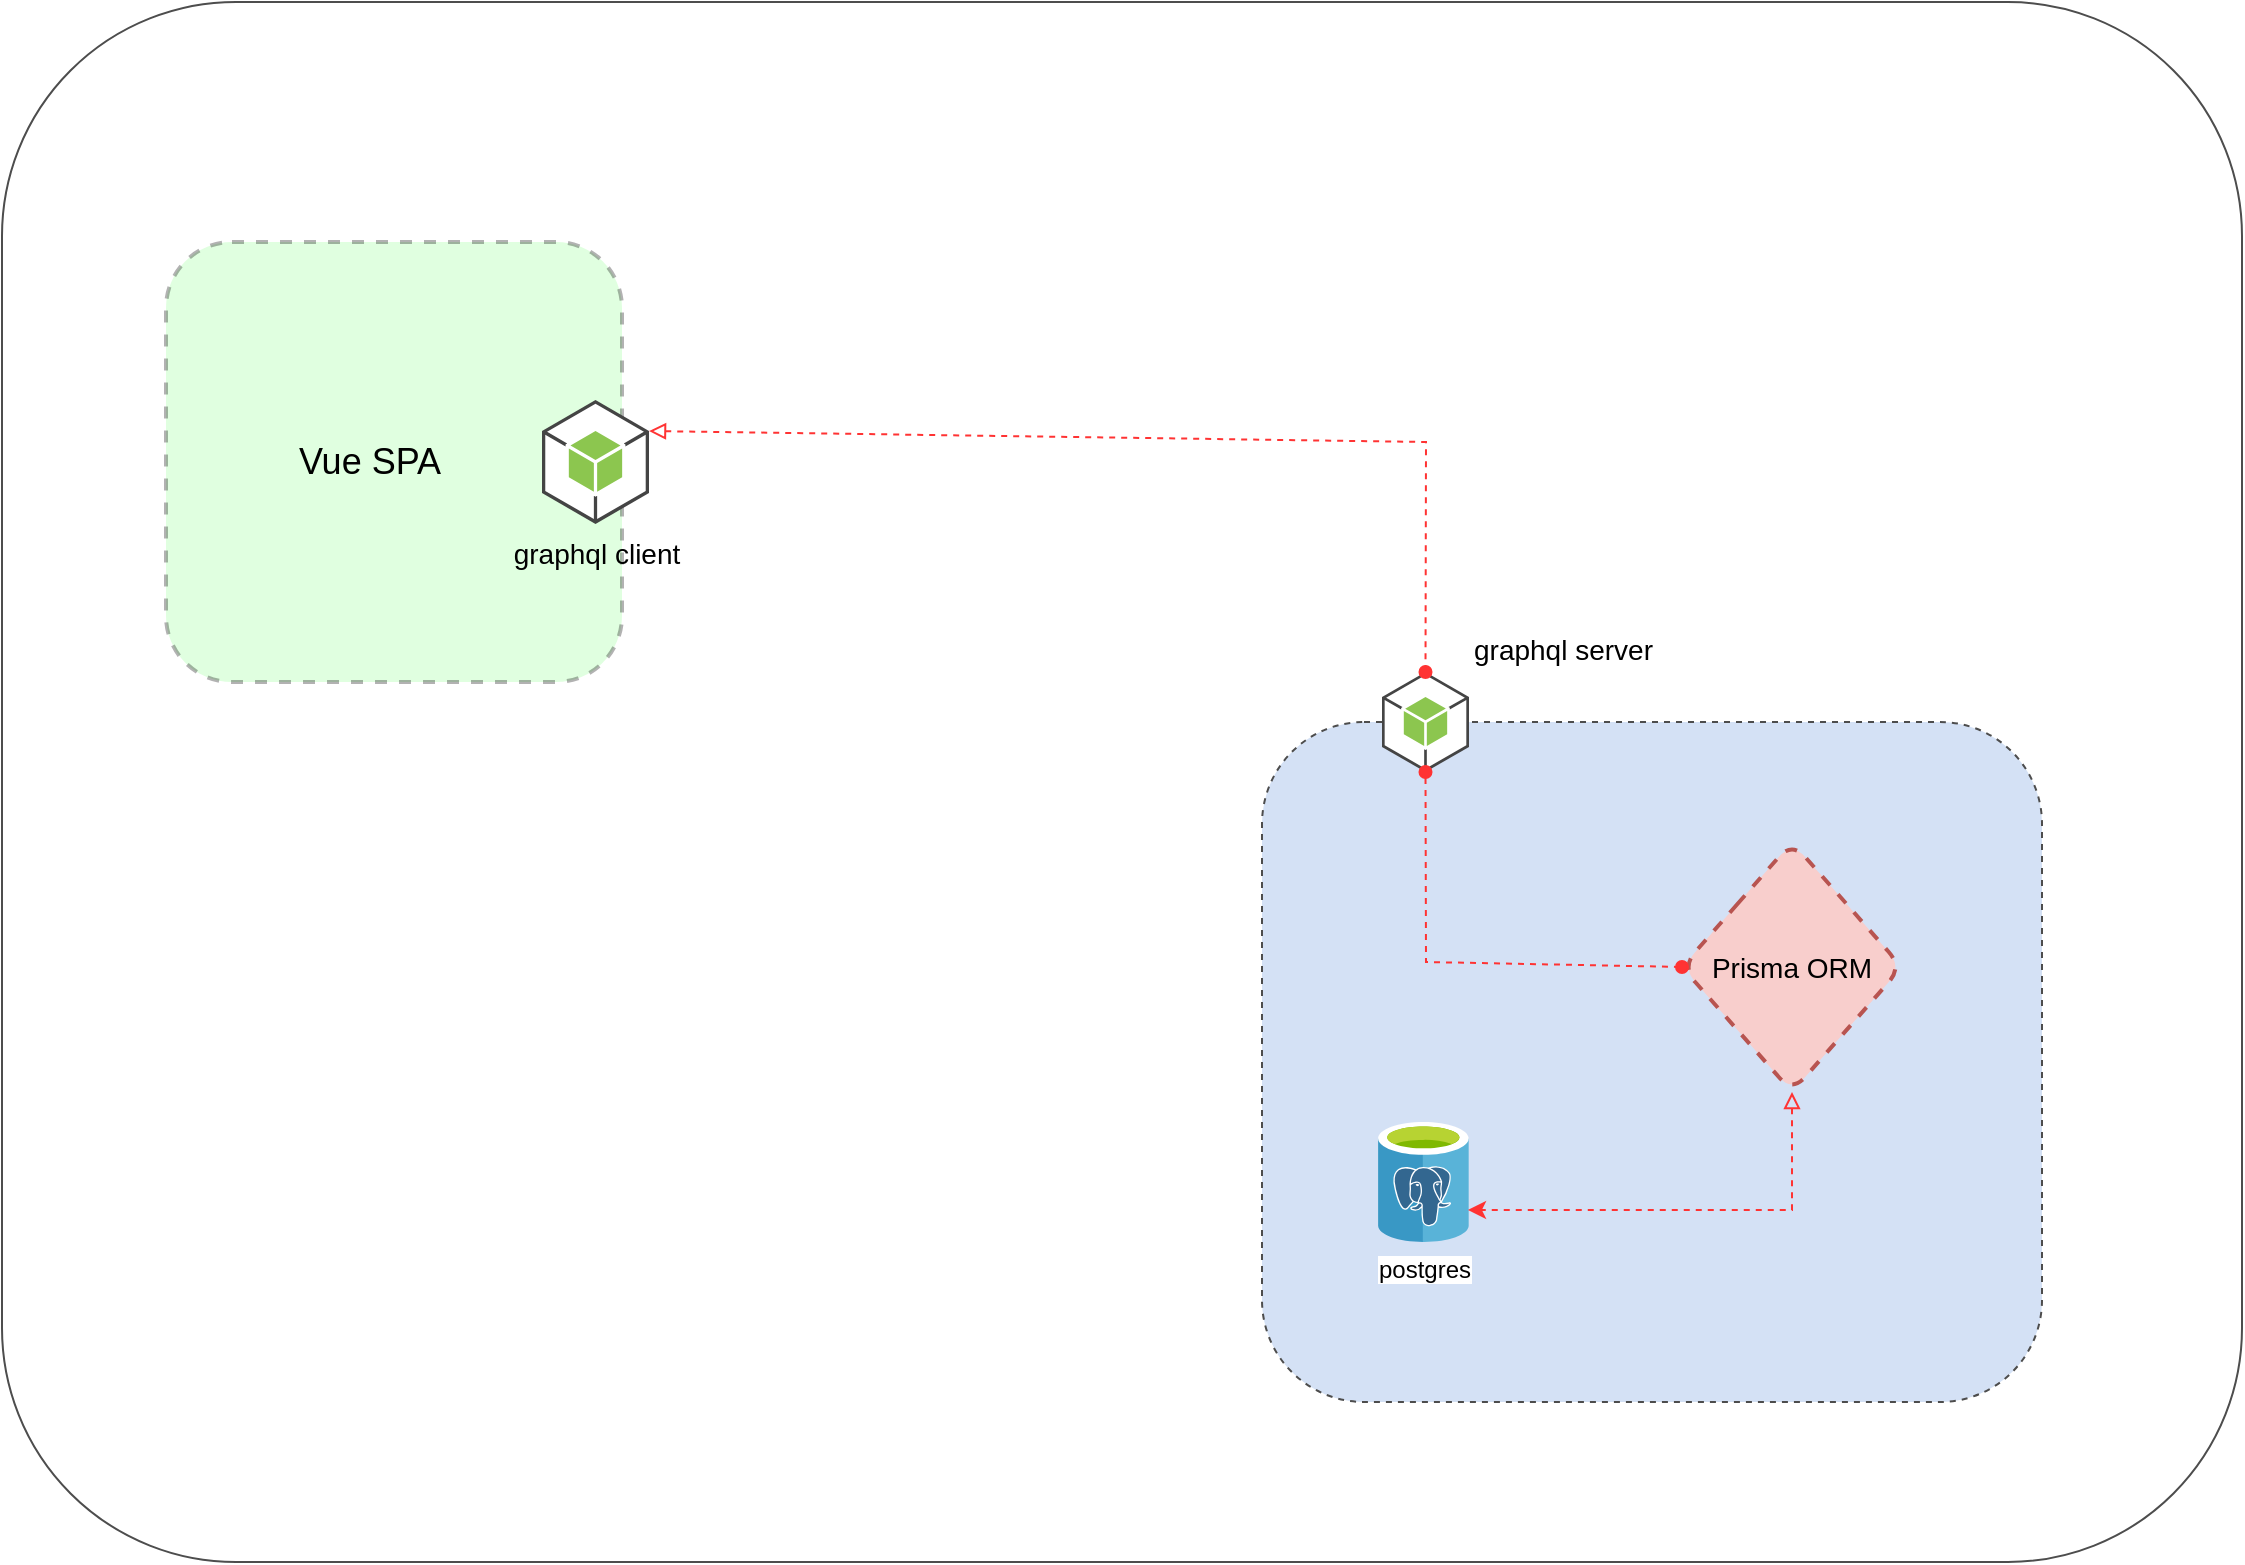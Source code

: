 <mxfile version="16.1.0" type="github">
  <diagram id="2nRTF35AbNt7cTX_kk0p" name="Page-1">
    <mxGraphModel dx="1226" dy="1127" grid="1" gridSize="10" guides="1" tooltips="1" connect="1" arrows="1" fold="1" page="1" pageScale="1" pageWidth="1100" pageHeight="850" math="0" shadow="0">
      <root>
        <mxCell id="0" />
        <mxCell id="1" parent="0" />
        <mxCell id="AaYpdbVLlJn5n-UPVtwZ-12" value="" style="rounded=1;whiteSpace=wrap;html=1;fontSize=18;strokeColor=#4D4D4D;fillColor=#FFFFFF;" vertex="1" parent="1">
          <mxGeometry y="40" width="1120" height="780" as="geometry" />
        </mxCell>
        <mxCell id="AaYpdbVLlJn5n-UPVtwZ-1" value="" style="rounded=1;whiteSpace=wrap;html=1;fillColor=#99FF99;strokeColor=#000000;opacity=30;strokeWidth=2;dashed=1;" vertex="1" parent="1">
          <mxGeometry x="82" y="160" width="228" height="220" as="geometry" />
        </mxCell>
        <mxCell id="AaYpdbVLlJn5n-UPVtwZ-2" value="" style="shape=image;html=1;verticalAlign=top;verticalLabelPosition=bottom;labelBackgroundColor=#ffffff;imageAspect=0;aspect=fixed;image=https://cdn0.iconfinder.com/data/icons/font-awesome-brands-vol-2/512/vuejs-128.png" vertex="1" parent="1">
          <mxGeometry x="100" y="180" width="38" height="38" as="geometry" />
        </mxCell>
        <mxCell id="AaYpdbVLlJn5n-UPVtwZ-3" value="&lt;font style=&quot;font-size: 18px&quot;&gt;Vue SPA&lt;/font&gt;" style="text;html=1;strokeColor=none;fillColor=none;align=center;verticalAlign=middle;whiteSpace=wrap;rounded=0;" vertex="1" parent="1">
          <mxGeometry x="138" y="250" width="92" height="40" as="geometry" />
        </mxCell>
        <mxCell id="AaYpdbVLlJn5n-UPVtwZ-23" value="" style="rounded=1;whiteSpace=wrap;html=1;dashed=1;fontSize=14;strokeColor=#4D4D4D;fillColor=#D4E1F5;" vertex="1" parent="1">
          <mxGeometry x="630" y="400" width="390" height="340" as="geometry" />
        </mxCell>
        <mxCell id="AaYpdbVLlJn5n-UPVtwZ-13" value="postgres" style="sketch=0;aspect=fixed;html=1;points=[];align=center;image;fontSize=12;image=img/lib/mscae/Azure_Database_for_PostgreSQL_servers.svg;strokeColor=#4D4D4D;fillColor=#FFFFFF;" vertex="1" parent="1">
          <mxGeometry x="687.9" y="600" width="45.6" height="60" as="geometry" />
        </mxCell>
        <mxCell id="AaYpdbVLlJn5n-UPVtwZ-24" value="graphql server" style="outlineConnect=0;dashed=0;verticalLabelPosition=top;verticalAlign=bottom;align=left;html=1;shape=mxgraph.aws3.android;fillColor=#8CC64F;gradientColor=none;fontSize=14;strokeColor=#4D4D4D;labelPosition=right;" vertex="1" parent="1">
          <mxGeometry x="690" y="375" width="43.5" height="50" as="geometry" />
        </mxCell>
        <mxCell id="AaYpdbVLlJn5n-UPVtwZ-29" value="&lt;div align=&quot;center&quot;&gt;&lt;span style=&quot;background-color: transparent&quot;&gt;graphql client&lt;/span&gt;&lt;/div&gt;" style="outlineConnect=0;dashed=0;verticalLabelPosition=bottom;verticalAlign=top;align=center;html=1;shape=mxgraph.aws3.android;fillColor=#8CC64F;gradientColor=none;rounded=1;fontSize=14;strokeColor=#4D4D4D;strokeWidth=2;" vertex="1" parent="1">
          <mxGeometry x="270" y="239" width="53.5" height="62" as="geometry" />
        </mxCell>
        <mxCell id="AaYpdbVLlJn5n-UPVtwZ-32" value="&lt;font style=&quot;font-size: 14px&quot;&gt;Prisma ORM&lt;/font&gt;" style="rhombus;whiteSpace=wrap;html=1;rounded=1;dashed=1;labelBackgroundColor=none;fontSize=14;strokeColor=#b85450;strokeWidth=2;fillColor=#f8cecc;rotation=0;" vertex="1" parent="1">
          <mxGeometry x="840" y="460" width="110" height="125" as="geometry" />
        </mxCell>
        <mxCell id="AaYpdbVLlJn5n-UPVtwZ-35" value="" style="endArrow=oval;html=1;rounded=0;fontSize=14;exitX=1;exitY=0.25;exitDx=0;exitDy=0;exitPerimeter=0;entryX=0.5;entryY=0;entryDx=0;entryDy=0;entryPerimeter=0;startArrow=block;startFill=0;endFill=1;jumpStyle=gap;strokeColor=#FF3333;dashed=1;" edge="1" parent="1" source="AaYpdbVLlJn5n-UPVtwZ-29" target="AaYpdbVLlJn5n-UPVtwZ-24">
          <mxGeometry width="50" height="50" relative="1" as="geometry">
            <mxPoint x="650" y="410" as="sourcePoint" />
            <mxPoint x="700" y="360" as="targetPoint" />
            <Array as="points">
              <mxPoint x="712" y="260" />
            </Array>
          </mxGeometry>
        </mxCell>
        <mxCell id="AaYpdbVLlJn5n-UPVtwZ-37" value="" style="endArrow=oval;html=1;rounded=0;dashed=1;fontSize=14;strokeColor=#FF3333;jumpStyle=gap;entryX=0;entryY=0.5;entryDx=0;entryDy=0;exitX=0.5;exitY=1;exitDx=0;exitDy=0;exitPerimeter=0;startArrow=oval;startFill=1;endFill=1;" edge="1" parent="1" source="AaYpdbVLlJn5n-UPVtwZ-24" target="AaYpdbVLlJn5n-UPVtwZ-32">
          <mxGeometry width="50" height="50" relative="1" as="geometry">
            <mxPoint x="660" y="610" as="sourcePoint" />
            <mxPoint x="710" y="560" as="targetPoint" />
            <Array as="points">
              <mxPoint x="712" y="520" />
            </Array>
          </mxGeometry>
        </mxCell>
        <mxCell id="AaYpdbVLlJn5n-UPVtwZ-38" value="" style="endArrow=classic;html=1;rounded=0;dashed=1;fontSize=14;strokeColor=#FF3333;jumpStyle=gap;exitX=0.5;exitY=1;exitDx=0;exitDy=0;entryX=0.989;entryY=0.733;entryDx=0;entryDy=0;entryPerimeter=0;startArrow=block;startFill=0;" edge="1" parent="1" source="AaYpdbVLlJn5n-UPVtwZ-32" target="AaYpdbVLlJn5n-UPVtwZ-13">
          <mxGeometry width="50" height="50" relative="1" as="geometry">
            <mxPoint x="660" y="600" as="sourcePoint" />
            <mxPoint x="710" y="550" as="targetPoint" />
            <Array as="points">
              <mxPoint x="895" y="644" />
            </Array>
          </mxGeometry>
        </mxCell>
      </root>
    </mxGraphModel>
  </diagram>
</mxfile>
